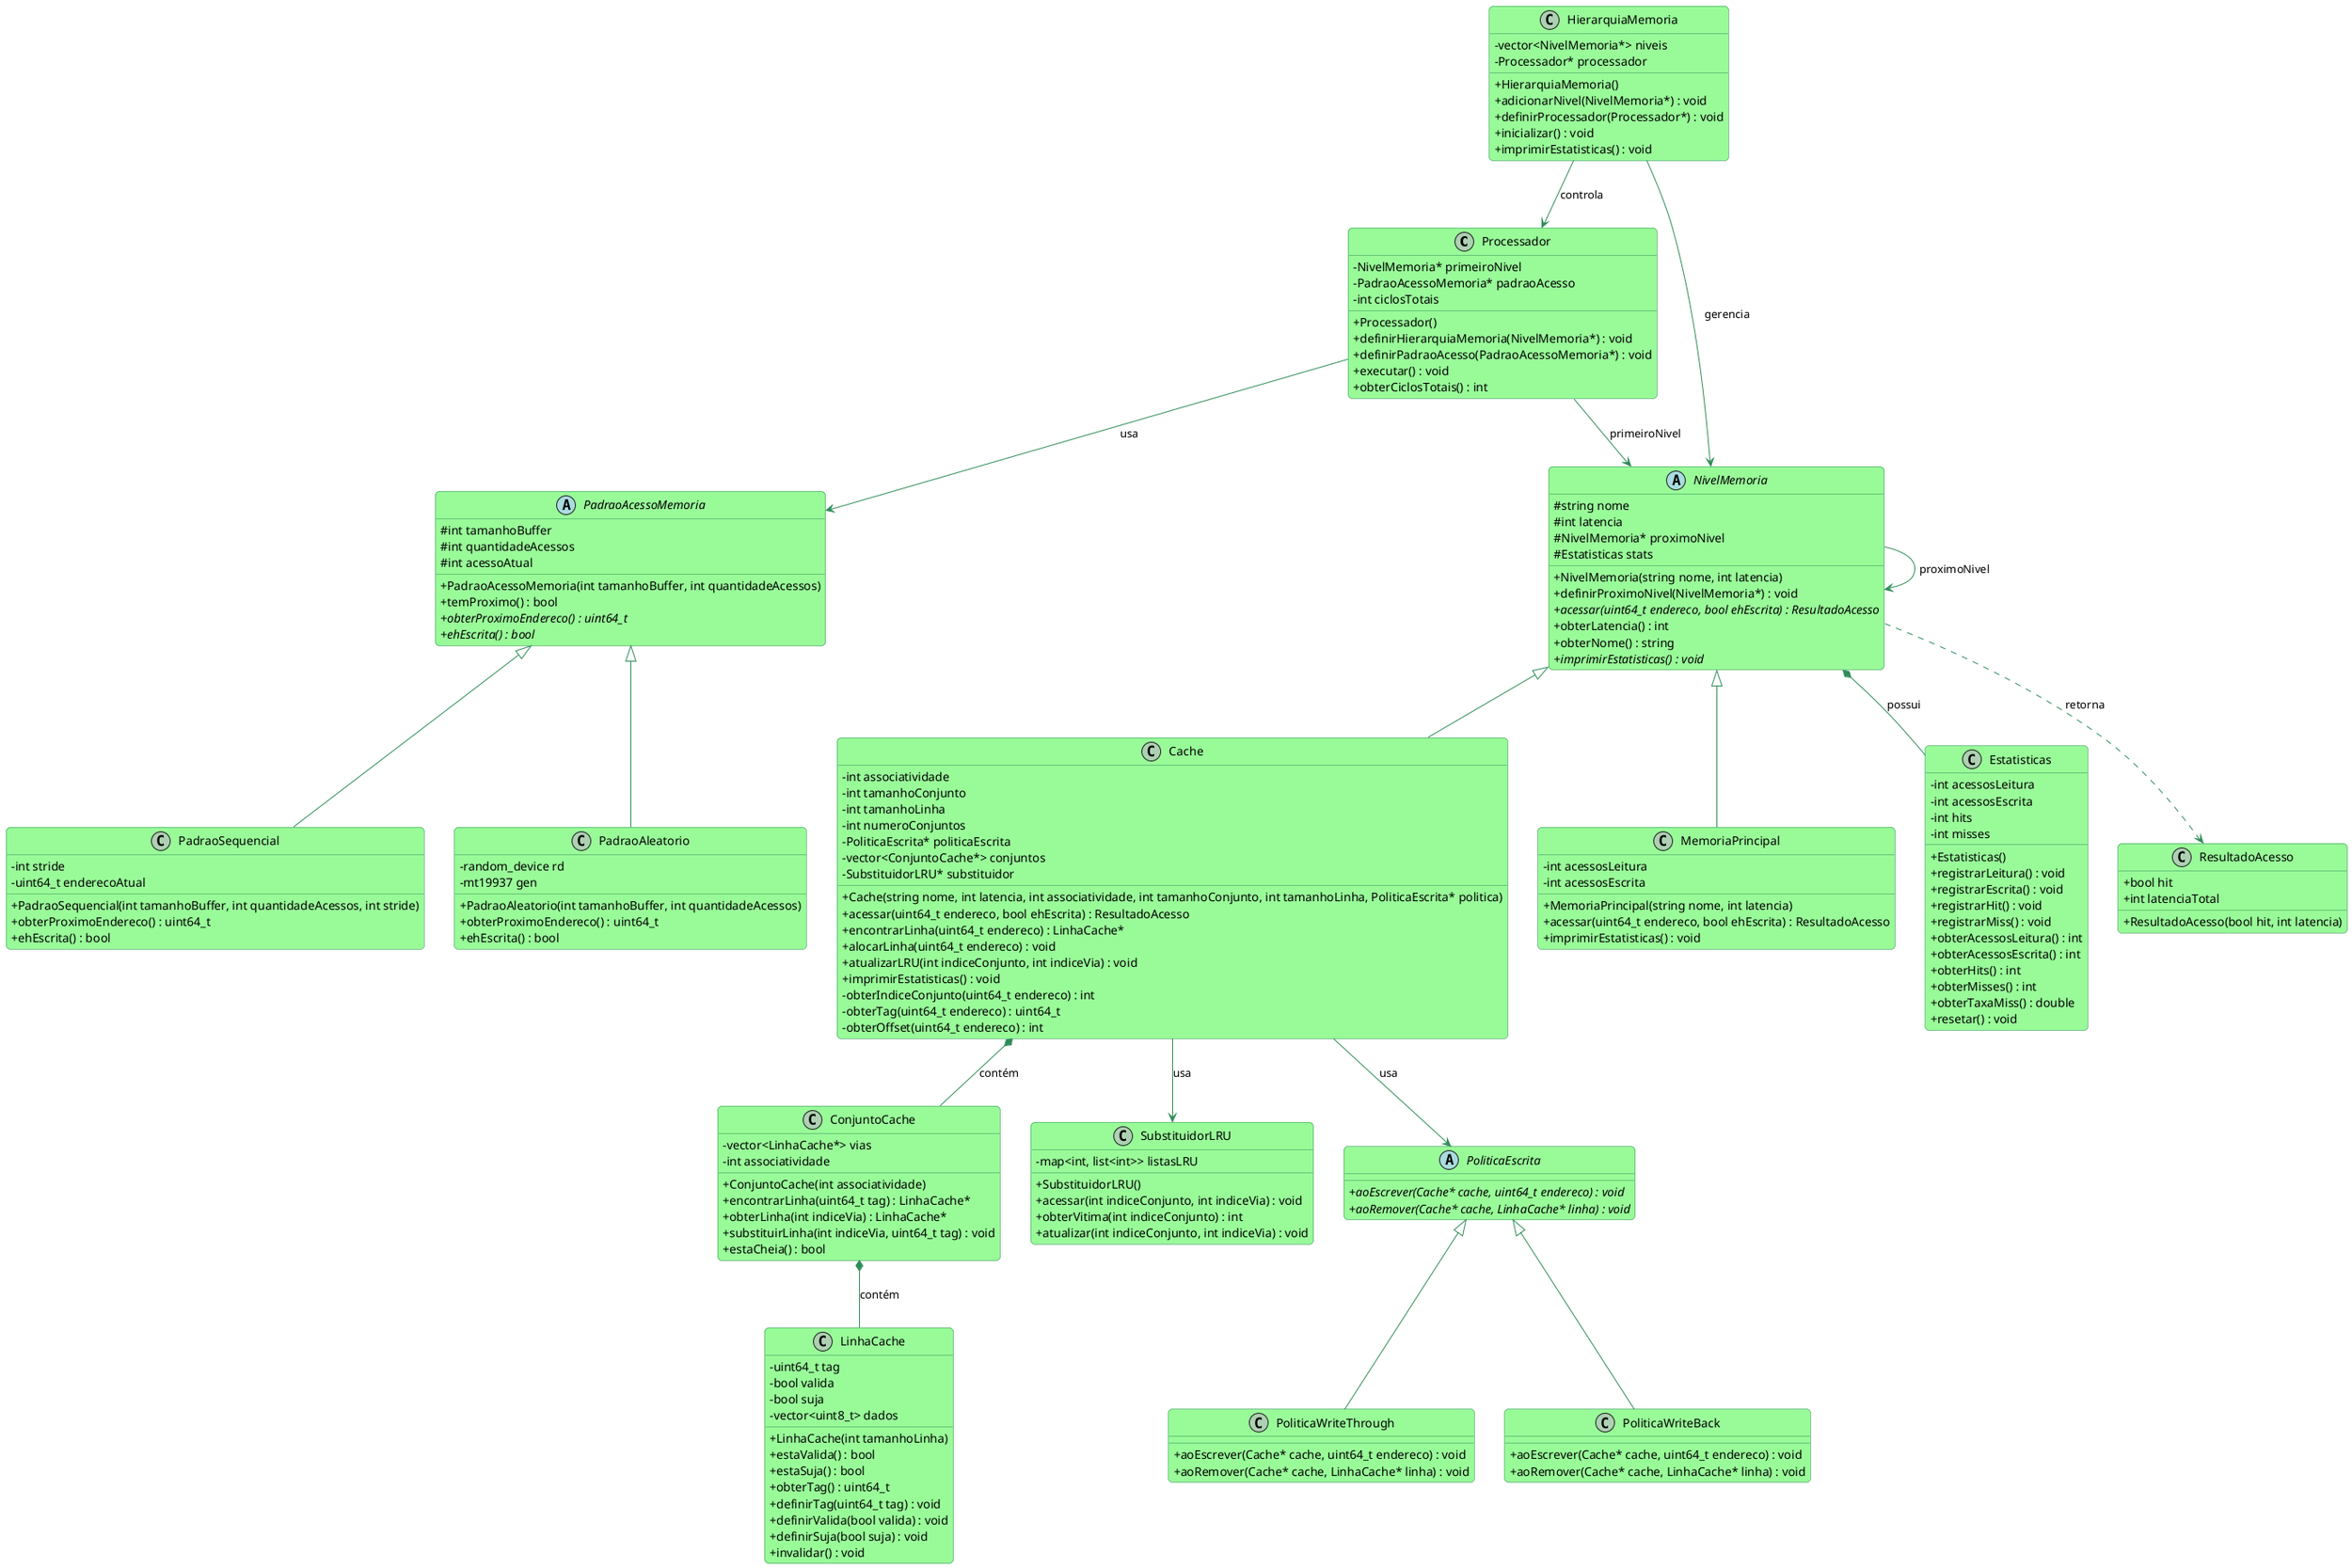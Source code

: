 @startuml aa
skinparam classAttributeIconSize 0
skinparam roundcorner 10
skinparam shadowing false
skinparam defaultFontName "Segoe UI, Arial"
skinparam class {
  BackgroundColor PaleGreen
  ArrowColor SeaGreen
  BorderColor SeaGreen
}

' ===================================
' Classe Processador
' ===================================
class Processador {
  - NivelMemoria* primeiroNivel
  - PadraoAcessoMemoria* padraoAcesso
  - int ciclosTotais
  + Processador()
  + definirHierarquiaMemoria(NivelMemoria*) : void
  + definirPadraoAcesso(PadraoAcessoMemoria*) : void
  + executar() : void
  + obterCiclosTotais() : int
}

' ===================================
' Classe Hierarquia de Memória
' ===================================
class HierarquiaMemoria {
  - vector<NivelMemoria*> niveis
  - Processador* processador
  + HierarquiaMemoria()
  + adicionarNivel(NivelMemoria*) : void
  + definirProcessador(Processador*) : void
  + inicializar() : void
  + imprimirEstatisticas() : void
}

' ===================================
' Padrões de Acesso (Strategy Pattern)
' ===================================
abstract class PadraoAcessoMemoria {
  # int tamanhoBuffer
  # int quantidadeAcessos
  # int acessoAtual
  + PadraoAcessoMemoria(int tamanhoBuffer, int quantidadeAcessos)
  + temProximo() : bool
  + {abstract} obterProximoEndereco() : uint64_t
  + {abstract} ehEscrita() : bool
}

class PadraoSequencial {
  - int stride
  - uint64_t enderecoAtual
  + PadraoSequencial(int tamanhoBuffer, int quantidadeAcessos, int stride)
  + obterProximoEndereco() : uint64_t
  + ehEscrita() : bool
}

class PadraoAleatorio {
  - random_device rd
  - mt19937 gen
  + PadraoAleatorio(int tamanhoBuffer, int quantidadeAcessos)
  + obterProximoEndereco() : uint64_t
  + ehEscrita() : bool
}

' ===================================
' Níveis de Memória (Polimorfismo)
' ===================================
abstract class NivelMemoria {
  # string nome
  # int latencia
  # NivelMemoria* proximoNivel
  # Estatisticas stats
  + NivelMemoria(string nome, int latencia)
  + definirProximoNivel(NivelMemoria*) : void
  + {abstract} acessar(uint64_t endereco, bool ehEscrita) : ResultadoAcesso
  + obterLatencia() : int
  + obterNome() : string
  + {abstract} imprimirEstatisticas() : void
}

class Cache {
  - int associatividade
  - int tamanhoConjunto
  - int tamanhoLinha
  - int numeroConjuntos
  - PoliticaEscrita* politicaEscrita
  - vector<ConjuntoCache*> conjuntos
  - SubstituidorLRU* substituidor
  + Cache(string nome, int latencia, int associatividade, int tamanhoConjunto, int tamanhoLinha, PoliticaEscrita* politica)
  + acessar(uint64_t endereco, bool ehEscrita) : ResultadoAcesso
  + encontrarLinha(uint64_t endereco) : LinhaCache*
  + alocarLinha(uint64_t endereco) : void
  + atualizarLRU(int indiceConjunto, int indiceVia) : void
  + imprimirEstatisticas() : void
  - obterIndiceConjunto(uint64_t endereco) : int
  - obterTag(uint64_t endereco) : uint64_t
  - obterOffset(uint64_t endereco) : int
}

class MemoriaPrincipal {
  - int acessosLeitura
  - int acessosEscrita
  + MemoriaPrincipal(string nome, int latencia)
  + acessar(uint64_t endereco, bool ehEscrita) : ResultadoAcesso
  + imprimirEstatisticas() : void
}

' ===================================
' Estruturas da Cache
' ===================================
class ConjuntoCache {
  - vector<LinhaCache*> vias
  - int associatividade
  + ConjuntoCache(int associatividade)
  + encontrarLinha(uint64_t tag) : LinhaCache*
  + obterLinha(int indiceVia) : LinhaCache*
  + substituirLinha(int indiceVia, uint64_t tag) : void
  + estaCheia() : bool
}

class LinhaCache {
  - uint64_t tag
  - bool valida
  - bool suja
  - vector<uint8_t> dados
  + LinhaCache(int tamanhoLinha)
  + estaValida() : bool
  + estaSuja() : bool
  + obterTag() : uint64_t
  + definirTag(uint64_t tag) : void
  + definirValida(bool valida) : void
  + definirSuja(bool suja) : void
  + invalidar() : void
}

' ===================================
' Política de Substituição LRU
' ===================================
class SubstituidorLRU {
  - map<int, list<int>> listasLRU
  + SubstituidorLRU()
  + acessar(int indiceConjunto, int indiceVia) : void
  + obterVitima(int indiceConjunto) : int
  + atualizar(int indiceConjunto, int indiceVia) : void
}

' ===================================
' Políticas de Escrita (Strategy Pattern)
' ===================================
abstract class PoliticaEscrita {
  + {abstract} aoEscrever(Cache* cache, uint64_t endereco) : void
  + {abstract} aoRemover(Cache* cache, LinhaCache* linha) : void
}

class PoliticaWriteThrough {
  + aoEscrever(Cache* cache, uint64_t endereco) : void
  + aoRemover(Cache* cache, LinhaCache* linha) : void
}

class PoliticaWriteBack {
  + aoEscrever(Cache* cache, uint64_t endereco) : void
  + aoRemover(Cache* cache, LinhaCache* linha) : void
}

' ===================================
' Estatísticas
' ===================================
class Estatisticas {
  - int acessosLeitura
  - int acessosEscrita
  - int hits
  - int misses
  + Estatisticas()
  + registrarLeitura() : void
  + registrarEscrita() : void
  + registrarHit() : void
  + registrarMiss() : void
  + obterAcessosLeitura() : int
  + obterAcessosEscrita() : int
  + obterHits() : int
  + obterMisses() : int
  + obterTaxaMiss() : double
  + resetar() : void
}

' ===================================
' Resultado de Acesso
' ===================================
class ResultadoAcesso {
  + bool hit
  + int latenciaTotal
  + ResultadoAcesso(bool hit, int latencia)
}

' ===================================
' RELACIONAMENTOS
' ===================================

' Processador
Processador --> NivelMemoria : primeiroNivel
Processador --> PadraoAcessoMemoria : usa

' HierarquiaMemoria
HierarquiaMemoria --> NivelMemoria : gerencia
HierarquiaMemoria --> Processador : controla

' Padrões de Acesso - Herança
PadraoAcessoMemoria <|-- PadraoSequencial
PadraoAcessoMemoria <|-- PadraoAleatorio

' Níveis de Memória - Herança
NivelMemoria <|-- Cache
NivelMemoria <|-- MemoriaPrincipal
NivelMemoria --> NivelMemoria : proximoNivel
NivelMemoria *-- Estatisticas : possui

' Cache
Cache *-- ConjuntoCache : contém
Cache --> PoliticaEscrita : usa
Cache --> SubstituidorLRU : usa

' ConjuntoCache
ConjuntoCache *-- LinhaCache : contém

' Políticas de Escrita - Herança
PoliticaEscrita <|-- PoliticaWriteThrough
PoliticaEscrita <|-- PoliticaWriteBack

' Retorno
NivelMemoria ..> ResultadoAcesso : retorna

@enduml